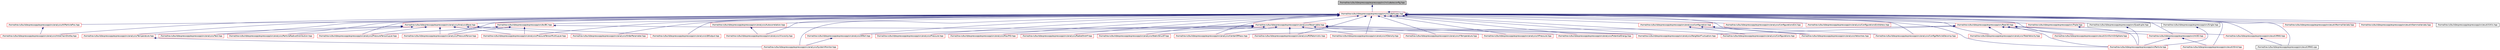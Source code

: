 digraph G
{
  edge [fontname="Helvetica",fontsize="10",labelfontname="Helvetica",labelfontsize="10"];
  node [fontname="Helvetica",fontsize="10",shape=record];
  Node1 [label="/home/travis/build/espressopp/espressopp/src/include/esconfig.hpp",height=0.2,width=0.4,color="black", fillcolor="grey75", style="filled" fontcolor="black"];
  Node1 -> Node2 [dir="back",color="midnightblue",fontsize="10",style="solid",fontname="Helvetica"];
  Node2 [label="/home/travis/build/espressopp/espressopp/src/include/types.hpp",height=0.2,width=0.4,color="red", fillcolor="white", style="filled",URL="$types_8hpp.html"];
  Node2 -> Node3 [dir="back",color="midnightblue",fontsize="10",style="solid",fontname="Helvetica"];
  Node3 [label="/home/travis/build/espressopp/espressopp/src/analysis/AllParticlePos.hpp",height=0.2,width=0.4,color="red", fillcolor="white", style="filled",URL="$AllParticlePos_8hpp.html"];
  Node3 -> Node4 [dir="back",color="midnightblue",fontsize="10",style="solid",fontname="Helvetica"];
  Node4 [label="/home/travis/build/espressopp/espressopp/src/analysis/IntraChainDistSq.hpp",height=0.2,width=0.4,color="red", fillcolor="white", style="filled",URL="$IntraChainDistSq_8hpp.html"];
  Node2 -> Node5 [dir="back",color="midnightblue",fontsize="10",style="solid",fontname="Helvetica"];
  Node5 [label="/home/travis/build/espressopp/espressopp/src/analysis/AnalysisBase.hpp",height=0.2,width=0.4,color="red", fillcolor="white", style="filled",URL="$AnalysisBase_8hpp.html"];
  Node5 -> Node6 [dir="back",color="midnightblue",fontsize="10",style="solid",fontname="Helvetica"];
  Node6 [label="/home/travis/build/espressopp/espressopp/src/analysis/Temperature.hpp",height=0.2,width=0.4,color="red", fillcolor="white", style="filled",URL="$Temperature_8hpp.html"];
  Node6 -> Node7 [dir="back",color="midnightblue",fontsize="10",style="solid",fontname="Helvetica"];
  Node7 [label="/home/travis/build/espressopp/espressopp/src/analysis/SystemMonitor.hpp",height=0.2,width=0.4,color="red", fillcolor="white", style="filled",URL="$SystemMonitor_8hpp.html"];
  Node5 -> Node8 [dir="back",color="midnightblue",fontsize="10",style="solid",fontname="Helvetica"];
  Node8 [label="/home/travis/build/espressopp/espressopp/src/analysis/PressureTensor.hpp",height=0.2,width=0.4,color="red", fillcolor="white", style="filled",URL="$PressureTensor_8hpp.html"];
  Node5 -> Node9 [dir="back",color="midnightblue",fontsize="10",style="solid",fontname="Helvetica"];
  Node9 [label="/home/travis/build/espressopp/espressopp/src/analysis/PressureTensorLayer.hpp",height=0.2,width=0.4,color="red", fillcolor="white", style="filled",URL="$PressureTensorLayer_8hpp.html"];
  Node5 -> Node10 [dir="back",color="midnightblue",fontsize="10",style="solid",fontname="Helvetica"];
  Node10 [label="/home/travis/build/espressopp/espressopp/src/analysis/PressureTensorMultiLayer.hpp",height=0.2,width=0.4,color="red", fillcolor="white", style="filled",URL="$PressureTensorMultiLayer_8hpp.html"];
  Node5 -> Node11 [dir="back",color="midnightblue",fontsize="10",style="solid",fontname="Helvetica"];
  Node11 [label="/home/travis/build/espressopp/espressopp/src/analysis/Test.hpp",height=0.2,width=0.4,color="red", fillcolor="white", style="filled",URL="$Test_8hpp.html"];
  Node5 -> Node12 [dir="back",color="midnightblue",fontsize="10",style="solid",fontname="Helvetica"];
  Node12 [label="/home/travis/build/espressopp/espressopp/src/analysis/ParticleRadiusDistribution.hpp",height=0.2,width=0.4,color="red", fillcolor="white", style="filled",URL="$ParticleRadiusDistribution_8hpp.html"];
  Node5 -> Node13 [dir="back",color="midnightblue",fontsize="10",style="solid",fontname="Helvetica"];
  Node13 [label="/home/travis/build/espressopp/espressopp/src/analysis/OrderParameter.hpp",height=0.2,width=0.4,color="red", fillcolor="white", style="filled",URL="$OrderParameter_8hpp.html"];
  Node5 -> Node14 [dir="back",color="midnightblue",fontsize="10",style="solid",fontname="Helvetica"];
  Node14 [label="/home/travis/build/espressopp/espressopp/src/analysis/LBOutput.hpp",height=0.2,width=0.4,color="red", fillcolor="white", style="filled",URL="$LBOutput_8hpp.html"];
  Node2 -> Node15 [dir="back",color="midnightblue",fontsize="10",style="solid",fontname="Helvetica"];
  Node15 [label="/home/travis/build/espressopp/espressopp/src/analysis/Autocorrelation.hpp",height=0.2,width=0.4,color="red", fillcolor="white", style="filled",URL="$Autocorrelation_8hpp.html"];
  Node15 -> Node16 [dir="back",color="midnightblue",fontsize="10",style="solid",fontname="Helvetica"];
  Node16 [label="/home/travis/build/espressopp/espressopp/src/analysis/Viscosity.hpp",height=0.2,width=0.4,color="red", fillcolor="white", style="filled",URL="$Viscosity_8hpp.html"];
  Node2 -> Node17 [dir="back",color="midnightblue",fontsize="10",style="solid",fontname="Helvetica"];
  Node17 [label="/home/travis/build/espressopp/espressopp/src/analysis/Observable.hpp",height=0.2,width=0.4,color="red", fillcolor="white", style="filled",URL="$Observable_8hpp.html"];
  Node17 -> Node18 [dir="back",color="midnightblue",fontsize="10",style="solid",fontname="Helvetica"];
  Node18 [label="/home/travis/build/espressopp/espressopp/src/analysis/Pressure.hpp",height=0.2,width=0.4,color="red", fillcolor="white", style="filled",URL="$Pressure_8hpp.html"];
  Node17 -> Node19 [dir="back",color="midnightblue",fontsize="10",style="solid",fontname="Helvetica"];
  Node19 [label="/home/travis/build/espressopp/espressopp/src/analysis/CenterOfMass.hpp",height=0.2,width=0.4,color="red", fillcolor="white", style="filled",URL="$CenterOfMass_8hpp.html"];
  Node17 -> Node20 [dir="back",color="midnightblue",fontsize="10",style="solid",fontname="Helvetica"];
  Node20 [label="/home/travis/build/espressopp/espressopp/src/analysis/NPart.hpp",height=0.2,width=0.4,color="red", fillcolor="white", style="filled",URL="$NPart_8hpp.html"];
  Node20 -> Node7 [dir="back",color="midnightblue",fontsize="10",style="solid",fontname="Helvetica"];
  Node17 -> Node21 [dir="back",color="midnightblue",fontsize="10",style="solid",fontname="Helvetica"];
  Node21 [label="/home/travis/build/espressopp/espressopp/src/analysis/MaxPID.hpp",height=0.2,width=0.4,color="red", fillcolor="white", style="filled",URL="$MaxPID_8hpp.html"];
  Node17 -> Node22 [dir="back",color="midnightblue",fontsize="10",style="solid",fontname="Helvetica"];
  Node22 [label="/home/travis/build/espressopp/espressopp/src/analysis/RadialDistrF.hpp",height=0.2,width=0.4,color="red", fillcolor="white", style="filled",URL="$RadialDistrF_8hpp.html"];
  Node17 -> Node23 [dir="back",color="midnightblue",fontsize="10",style="solid",fontname="Helvetica"];
  Node23 [label="/home/travis/build/espressopp/espressopp/src/analysis/StaticStructF.hpp",height=0.2,width=0.4,color="red", fillcolor="white", style="filled",URL="$StaticStructF_8hpp.html"];
  Node17 -> Node24 [dir="back",color="midnightblue",fontsize="10",style="solid",fontname="Helvetica"];
  Node24 [label="/home/travis/build/espressopp/espressopp/src/analysis/RDFatomistic.hpp",height=0.2,width=0.4,color="red", fillcolor="white", style="filled",URL="$RDFatomistic_8hpp.html"];
  Node17 -> Node25 [dir="back",color="midnightblue",fontsize="10",style="solid",fontname="Helvetica"];
  Node25 [label="/home/travis/build/espressopp/espressopp/src/analysis/XDensity.hpp",height=0.2,width=0.4,color="red", fillcolor="white", style="filled",URL="$XDensity_8hpp.html"];
  Node17 -> Node26 [dir="back",color="midnightblue",fontsize="10",style="solid",fontname="Helvetica"];
  Node26 [label="/home/travis/build/espressopp/espressopp/src/analysis/XTemperature.hpp",height=0.2,width=0.4,color="red", fillcolor="white", style="filled",URL="$XTemperature_8hpp.html"];
  Node17 -> Node27 [dir="back",color="midnightblue",fontsize="10",style="solid",fontname="Helvetica"];
  Node27 [label="/home/travis/build/espressopp/espressopp/src/analysis/XPressure.hpp",height=0.2,width=0.4,color="red", fillcolor="white", style="filled",URL="$XPressure_8hpp.html"];
  Node17 -> Node28 [dir="back",color="midnightblue",fontsize="10",style="solid",fontname="Helvetica"];
  Node28 [label="/home/travis/build/espressopp/espressopp/src/analysis/NeighborFluctuation.hpp",height=0.2,width=0.4,color="red", fillcolor="white", style="filled",URL="$NeighborFluctuation_8hpp.html"];
  Node17 -> Node29 [dir="back",color="midnightblue",fontsize="10",style="solid",fontname="Helvetica"];
  Node29 [label="/home/travis/build/espressopp/espressopp/src/analysis/PotentialEnergy.hpp",height=0.2,width=0.4,color="red", fillcolor="white", style="filled",URL="$PotentialEnergy_8hpp.html"];
  Node2 -> Node6 [dir="back",color="midnightblue",fontsize="10",style="solid",fontname="Helvetica"];
  Node2 -> Node18 [dir="back",color="midnightblue",fontsize="10",style="solid",fontname="Helvetica"];
  Node2 -> Node8 [dir="back",color="midnightblue",fontsize="10",style="solid",fontname="Helvetica"];
  Node2 -> Node9 [dir="back",color="midnightblue",fontsize="10",style="solid",fontname="Helvetica"];
  Node2 -> Node10 [dir="back",color="midnightblue",fontsize="10",style="solid",fontname="Helvetica"];
  Node2 -> Node30 [dir="back",color="midnightblue",fontsize="10",style="solid",fontname="Helvetica"];
  Node30 [label="/home/travis/build/espressopp/espressopp/src/analysis/Configuration.hpp",height=0.2,width=0.4,color="red", fillcolor="white", style="filled",URL="$Configuration_8hpp.html"];
  Node30 -> Node31 [dir="back",color="midnightblue",fontsize="10",style="solid",fontname="Helvetica"];
  Node31 [label="/home/travis/build/espressopp/espressopp/src/analysis/Configurations.hpp",height=0.2,width=0.4,color="red", fillcolor="white", style="filled",URL="$Configurations_8hpp.html"];
  Node30 -> Node32 [dir="back",color="midnightblue",fontsize="10",style="solid",fontname="Helvetica"];
  Node32 [label="/home/travis/build/espressopp/espressopp/src/analysis/Velocities.hpp",height=0.2,width=0.4,color="red", fillcolor="white", style="filled",URL="$Velocities_8hpp.html"];
  Node30 -> Node33 [dir="back",color="midnightblue",fontsize="10",style="solid",fontname="Helvetica"];
  Node33 [label="/home/travis/build/espressopp/espressopp/src/analysis/ConfigsParticleDecomp.hpp",height=0.2,width=0.4,color="red", fillcolor="white", style="filled",URL="$ConfigsParticleDecomp_8hpp.html"];
  Node2 -> Node31 [dir="back",color="midnightblue",fontsize="10",style="solid",fontname="Helvetica"];
  Node2 -> Node34 [dir="back",color="midnightblue",fontsize="10",style="solid",fontname="Helvetica"];
  Node34 [label="/home/travis/build/espressopp/espressopp/src/analysis/ConfigurationsExt.hpp",height=0.2,width=0.4,color="red", fillcolor="white", style="filled",URL="$ConfigurationsExt_8hpp.html"];
  Node2 -> Node35 [dir="back",color="midnightblue",fontsize="10",style="solid",fontname="Helvetica"];
  Node35 [label="/home/travis/build/espressopp/espressopp/src/analysis/ConfigurationsExtAdress.hpp",height=0.2,width=0.4,color="red", fillcolor="white", style="filled",URL="$ConfigurationsExtAdress_8hpp.html"];
  Node2 -> Node32 [dir="back",color="midnightblue",fontsize="10",style="solid",fontname="Helvetica"];
  Node2 -> Node19 [dir="back",color="midnightblue",fontsize="10",style="solid",fontname="Helvetica"];
  Node2 -> Node20 [dir="back",color="midnightblue",fontsize="10",style="solid",fontname="Helvetica"];
  Node2 -> Node21 [dir="back",color="midnightblue",fontsize="10",style="solid",fontname="Helvetica"];
  Node2 -> Node36 [dir="back",color="midnightblue",fontsize="10",style="solid",fontname="Helvetica"];
  Node36 [label="/home/travis/build/espressopp/espressopp/src/analysis/TotalVelocity.hpp",height=0.2,width=0.4,color="red", fillcolor="white", style="filled",URL="$TotalVelocity_8hpp.html"];
  Node2 -> Node33 [dir="back",color="midnightblue",fontsize="10",style="solid",fontname="Helvetica"];
  Node2 -> Node22 [dir="back",color="midnightblue",fontsize="10",style="solid",fontname="Helvetica"];
  Node2 -> Node23 [dir="back",color="midnightblue",fontsize="10",style="solid",fontname="Helvetica"];
  Node2 -> Node24 [dir="back",color="midnightblue",fontsize="10",style="solid",fontname="Helvetica"];
  Node2 -> Node16 [dir="back",color="midnightblue",fontsize="10",style="solid",fontname="Helvetica"];
  Node2 -> Node25 [dir="back",color="midnightblue",fontsize="10",style="solid",fontname="Helvetica"];
  Node2 -> Node26 [dir="back",color="midnightblue",fontsize="10",style="solid",fontname="Helvetica"];
  Node2 -> Node27 [dir="back",color="midnightblue",fontsize="10",style="solid",fontname="Helvetica"];
  Node2 -> Node11 [dir="back",color="midnightblue",fontsize="10",style="solid",fontname="Helvetica"];
  Node2 -> Node12 [dir="back",color="midnightblue",fontsize="10",style="solid",fontname="Helvetica"];
  Node2 -> Node4 [dir="back",color="midnightblue",fontsize="10",style="solid",fontname="Helvetica"];
  Node2 -> Node28 [dir="back",color="midnightblue",fontsize="10",style="solid",fontname="Helvetica"];
  Node2 -> Node13 [dir="back",color="midnightblue",fontsize="10",style="solid",fontname="Helvetica"];
  Node2 -> Node14 [dir="back",color="midnightblue",fontsize="10",style="solid",fontname="Helvetica"];
  Node2 -> Node7 [dir="back",color="midnightblue",fontsize="10",style="solid",fontname="Helvetica"];
  Node2 -> Node29 [dir="back",color="midnightblue",fontsize="10",style="solid",fontname="Helvetica"];
  Node2 -> Node37 [dir="back",color="midnightblue",fontsize="10",style="solid",fontname="Helvetica"];
  Node37 [label="/home/travis/build/espressopp/espressopp/src/bc/BC.hpp",height=0.2,width=0.4,color="red", fillcolor="white", style="filled",URL="$BC_8hpp.html"];
  Node37 -> Node8 [dir="back",color="midnightblue",fontsize="10",style="solid",fontname="Helvetica"];
  Node37 -> Node9 [dir="back",color="midnightblue",fontsize="10",style="solid",fontname="Helvetica"];
  Node37 -> Node10 [dir="back",color="midnightblue",fontsize="10",style="solid",fontname="Helvetica"];
  Node37 -> Node28 [dir="back",color="midnightblue",fontsize="10",style="solid",fontname="Helvetica"];
  Node2 -> Node38 [dir="back",color="midnightblue",fontsize="10",style="solid",fontname="Helvetica"];
  Node38 [label="/home/travis/build/espressopp/espressopp/src/Particle.hpp",height=0.2,width=0.4,color="red", fillcolor="white", style="filled",URL="$Particle_8hpp.html"];
  Node2 -> Node39 [dir="back",color="midnightblue",fontsize="10",style="solid",fontname="Helvetica"];
  Node39 [label="/home/travis/build/espressopp/espressopp/src/Single.hpp",height=0.2,width=0.4,color="black", fillcolor="white", style="filled",URL="$Single_8hpp.html"];
  Node39 -> Node38 [dir="back",color="midnightblue",fontsize="10",style="solid",fontname="Helvetica"];
  Node2 -> Node40 [dir="back",color="midnightblue",fontsize="10",style="solid",fontname="Helvetica"];
  Node40 [label="/home/travis/build/espressopp/espressopp/src/Triple.hpp",height=0.2,width=0.4,color="red", fillcolor="white", style="filled",URL="$Triple_8hpp.html"];
  Node40 -> Node38 [dir="back",color="midnightblue",fontsize="10",style="solid",fontname="Helvetica"];
  Node2 -> Node41 [dir="back",color="midnightblue",fontsize="10",style="solid",fontname="Helvetica"];
  Node41 [label="/home/travis/build/espressopp/espressopp/src/Quadruple.hpp",height=0.2,width=0.4,color="black", fillcolor="white", style="filled",URL="$Quadruple_8hpp.html"];
  Node41 -> Node38 [dir="back",color="midnightblue",fontsize="10",style="solid",fontname="Helvetica"];
  Node2 -> Node42 [dir="back",color="midnightblue",fontsize="10",style="solid",fontname="Helvetica"];
  Node42 [label="/home/travis/build/espressopp/espressopp/src/Real3D.hpp",height=0.2,width=0.4,color="red", fillcolor="white", style="filled",URL="$Real3D_8hpp.html"];
  Node42 -> Node19 [dir="back",color="midnightblue",fontsize="10",style="solid",fontname="Helvetica"];
  Node42 -> Node36 [dir="back",color="midnightblue",fontsize="10",style="solid",fontname="Helvetica"];
  Node42 -> Node28 [dir="back",color="midnightblue",fontsize="10",style="solid",fontname="Helvetica"];
  Node42 -> Node38 [dir="back",color="midnightblue",fontsize="10",style="solid",fontname="Helvetica"];
  Node42 -> Node43 [dir="back",color="midnightblue",fontsize="10",style="solid",fontname="Helvetica"];
  Node43 [label="/home/travis/build/espressopp/espressopp/src/Int3D.hpp",height=0.2,width=0.4,color="red", fillcolor="white", style="filled",URL="$Int3D_8hpp.html"];
  Node43 -> Node38 [dir="back",color="midnightblue",fontsize="10",style="solid",fontname="Helvetica"];
  Node43 -> Node44 [dir="back",color="midnightblue",fontsize="10",style="solid",fontname="Helvetica"];
  Node44 [label="/home/travis/build/espressopp/espressopp/src/esutil/Grid.hpp",height=0.2,width=0.4,color="red", fillcolor="white", style="filled",URL="$Grid_8hpp.html"];
  Node42 -> Node45 [dir="back",color="midnightblue",fontsize="10",style="solid",fontname="Helvetica"];
  Node45 [label="/home/travis/build/espressopp/espressopp/src/esutil/RNG.hpp",height=0.2,width=0.4,color="red", fillcolor="white", style="filled",URL="$RNG_8hpp.html"];
  Node45 -> Node46 [dir="back",color="midnightblue",fontsize="10",style="solid",fontname="Helvetica"];
  Node46 [label="/home/travis/build/espressopp/espressopp/src/esutil/RNG.cpp",height=0.2,width=0.4,color="black", fillcolor="white", style="filled",URL="$RNG_8cpp.html"];
  Node42 -> Node47 [dir="back",color="midnightblue",fontsize="10",style="solid",fontname="Helvetica"];
  Node47 [label="/home/travis/build/espressopp/espressopp/src/esutil/UniformOnSphere.hpp",height=0.2,width=0.4,color="red", fillcolor="white", style="filled",URL="$UniformOnSphere_8hpp.html"];
  Node2 -> Node43 [dir="back",color="midnightblue",fontsize="10",style="solid",fontname="Helvetica"];
  Node2 -> Node45 [dir="back",color="midnightblue",fontsize="10",style="solid",fontname="Helvetica"];
  Node2 -> Node47 [dir="back",color="midnightblue",fontsize="10",style="solid",fontname="Helvetica"];
  Node2 -> Node48 [dir="back",color="midnightblue",fontsize="10",style="solid",fontname="Helvetica"];
  Node48 [label="/home/travis/build/espressopp/espressopp/src/esutil/NormalVariate.hpp",height=0.2,width=0.4,color="red", fillcolor="white", style="filled",URL="$NormalVariate_8hpp.html"];
  Node2 -> Node49 [dir="back",color="midnightblue",fontsize="10",style="solid",fontname="Helvetica"];
  Node49 [label="/home/travis/build/espressopp/espressopp/src/esutil/GammaVariate.hpp",height=0.2,width=0.4,color="red", fillcolor="white", style="filled",URL="$GammaVariate_8hpp.html"];
  Node2 -> Node44 [dir="back",color="midnightblue",fontsize="10",style="solid",fontname="Helvetica"];
  Node2 -> Node46 [dir="back",color="midnightblue",fontsize="10",style="solid",fontname="Helvetica"];
  Node2 -> Node50 [dir="back",color="midnightblue",fontsize="10",style="solid",fontname="Helvetica"];
  Node50 [label="/home/travis/build/espressopp/espressopp/src/esutil/Utils.hpp",height=0.2,width=0.4,color="black", fillcolor="white", style="filled",URL="$Utils_8hpp.html"];
  Node2 -> Node2 [dir="back",color="midnightblue",fontsize="10",style="solid",fontname="Helvetica"];
}
